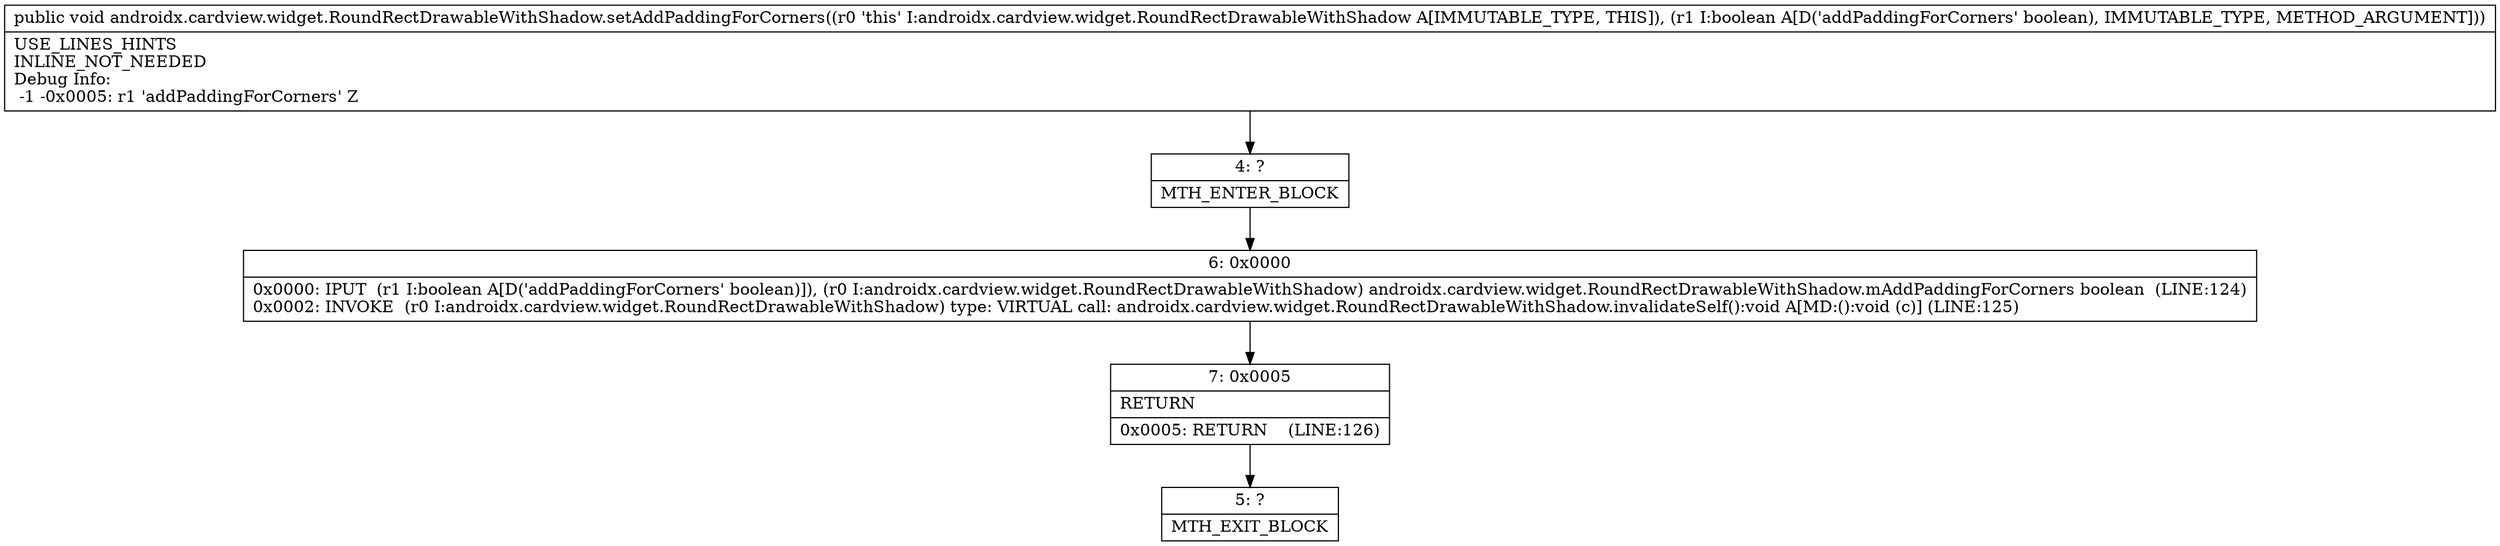 digraph "CFG forandroidx.cardview.widget.RoundRectDrawableWithShadow.setAddPaddingForCorners(Z)V" {
Node_4 [shape=record,label="{4\:\ ?|MTH_ENTER_BLOCK\l}"];
Node_6 [shape=record,label="{6\:\ 0x0000|0x0000: IPUT  (r1 I:boolean A[D('addPaddingForCorners' boolean)]), (r0 I:androidx.cardview.widget.RoundRectDrawableWithShadow) androidx.cardview.widget.RoundRectDrawableWithShadow.mAddPaddingForCorners boolean  (LINE:124)\l0x0002: INVOKE  (r0 I:androidx.cardview.widget.RoundRectDrawableWithShadow) type: VIRTUAL call: androidx.cardview.widget.RoundRectDrawableWithShadow.invalidateSelf():void A[MD:():void (c)] (LINE:125)\l}"];
Node_7 [shape=record,label="{7\:\ 0x0005|RETURN\l|0x0005: RETURN    (LINE:126)\l}"];
Node_5 [shape=record,label="{5\:\ ?|MTH_EXIT_BLOCK\l}"];
MethodNode[shape=record,label="{public void androidx.cardview.widget.RoundRectDrawableWithShadow.setAddPaddingForCorners((r0 'this' I:androidx.cardview.widget.RoundRectDrawableWithShadow A[IMMUTABLE_TYPE, THIS]), (r1 I:boolean A[D('addPaddingForCorners' boolean), IMMUTABLE_TYPE, METHOD_ARGUMENT]))  | USE_LINES_HINTS\lINLINE_NOT_NEEDED\lDebug Info:\l  \-1 \-0x0005: r1 'addPaddingForCorners' Z\l}"];
MethodNode -> Node_4;Node_4 -> Node_6;
Node_6 -> Node_7;
Node_7 -> Node_5;
}

